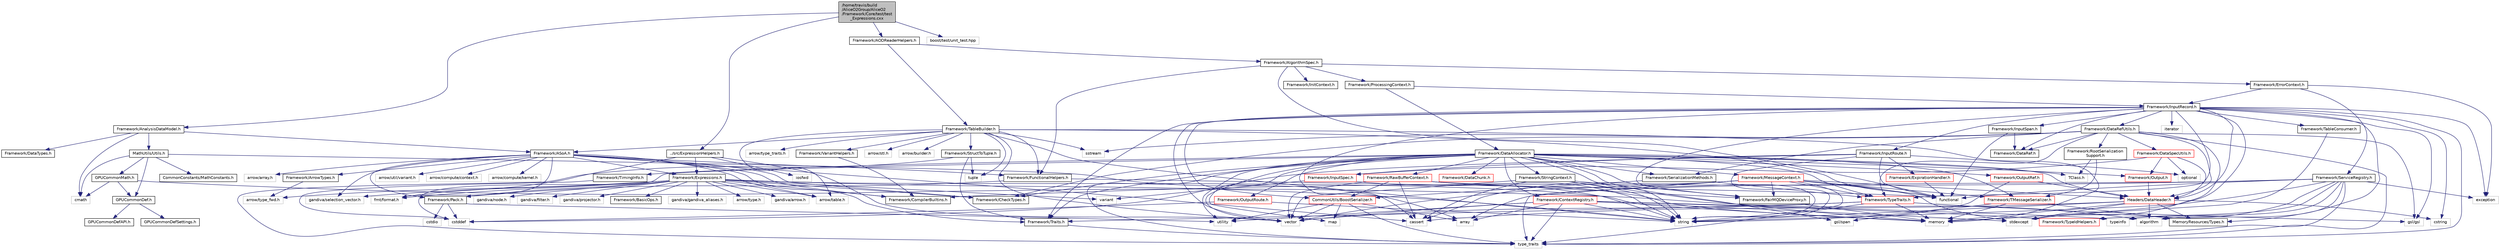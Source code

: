 digraph "/home/travis/build/AliceO2Group/AliceO2/Framework/Core/test/test_Expressions.cxx"
{
 // INTERACTIVE_SVG=YES
  bgcolor="transparent";
  edge [fontname="Helvetica",fontsize="10",labelfontname="Helvetica",labelfontsize="10"];
  node [fontname="Helvetica",fontsize="10",shape=record];
  Node0 [label="/home/travis/build\l/AliceO2Group/AliceO2\l/Framework/Core/test/test\l_Expressions.cxx",height=0.2,width=0.4,color="black", fillcolor="grey75", style="filled", fontcolor="black"];
  Node0 -> Node1 [color="midnightblue",fontsize="10",style="solid",fontname="Helvetica"];
  Node1 [label="../src/ExpressionHelpers.h",height=0.2,width=0.4,color="black",URL="$d1/d83/ExpressionHelpers_8h.html"];
  Node1 -> Node2 [color="midnightblue",fontsize="10",style="solid",fontname="Helvetica"];
  Node2 [label="Framework/Expressions.h",height=0.2,width=0.4,color="black",URL="$d0/d91/Expressions_8h.html"];
  Node2 -> Node3 [color="midnightblue",fontsize="10",style="solid",fontname="Helvetica"];
  Node3 [label="Framework/BasicOps.h",height=0.2,width=0.4,color="black",URL="$dd/dc2/BasicOps_8h.html"];
  Node2 -> Node4 [color="midnightblue",fontsize="10",style="solid",fontname="Helvetica"];
  Node4 [label="Framework/CompilerBuiltins.h",height=0.2,width=0.4,color="black",URL="$d9/de8/CompilerBuiltins_8h.html"];
  Node2 -> Node5 [color="midnightblue",fontsize="10",style="solid",fontname="Helvetica"];
  Node5 [label="Framework/Pack.h",height=0.2,width=0.4,color="black",URL="$dd/dce/Pack_8h.html"];
  Node5 -> Node6 [color="midnightblue",fontsize="10",style="solid",fontname="Helvetica"];
  Node6 [label="cstddef",height=0.2,width=0.4,color="grey75"];
  Node5 -> Node7 [color="midnightblue",fontsize="10",style="solid",fontname="Helvetica"];
  Node7 [label="utility",height=0.2,width=0.4,color="grey75"];
  Node5 -> Node8 [color="midnightblue",fontsize="10",style="solid",fontname="Helvetica"];
  Node8 [label="cstdio",height=0.2,width=0.4,color="grey75"];
  Node2 -> Node9 [color="midnightblue",fontsize="10",style="solid",fontname="Helvetica"];
  Node9 [label="Framework/CheckTypes.h",height=0.2,width=0.4,color="black",URL="$d1/d00/CheckTypes_8h.html"];
  Node2 -> Node10 [color="midnightblue",fontsize="10",style="solid",fontname="Helvetica"];
  Node10 [label="arrow/type_fwd.h",height=0.2,width=0.4,color="grey75"];
  Node2 -> Node11 [color="midnightblue",fontsize="10",style="solid",fontname="Helvetica"];
  Node11 [label="gandiva/gandiva_aliases.h",height=0.2,width=0.4,color="grey75"];
  Node2 -> Node12 [color="midnightblue",fontsize="10",style="solid",fontname="Helvetica"];
  Node12 [label="arrow/type.h",height=0.2,width=0.4,color="grey75"];
  Node2 -> Node13 [color="midnightblue",fontsize="10",style="solid",fontname="Helvetica"];
  Node13 [label="gandiva/arrow.h",height=0.2,width=0.4,color="grey75"];
  Node2 -> Node14 [color="midnightblue",fontsize="10",style="solid",fontname="Helvetica"];
  Node14 [label="arrow/table.h",height=0.2,width=0.4,color="grey75"];
  Node2 -> Node15 [color="midnightblue",fontsize="10",style="solid",fontname="Helvetica"];
  Node15 [label="gandiva/selection_vector.h",height=0.2,width=0.4,color="grey75"];
  Node2 -> Node16 [color="midnightblue",fontsize="10",style="solid",fontname="Helvetica"];
  Node16 [label="gandiva/node.h",height=0.2,width=0.4,color="grey75"];
  Node2 -> Node17 [color="midnightblue",fontsize="10",style="solid",fontname="Helvetica"];
  Node17 [label="gandiva/filter.h",height=0.2,width=0.4,color="grey75"];
  Node2 -> Node18 [color="midnightblue",fontsize="10",style="solid",fontname="Helvetica"];
  Node18 [label="gandiva/projector.h",height=0.2,width=0.4,color="grey75"];
  Node2 -> Node19 [color="midnightblue",fontsize="10",style="solid",fontname="Helvetica"];
  Node19 [label="fmt/format.h",height=0.2,width=0.4,color="grey75"];
  Node2 -> Node20 [color="midnightblue",fontsize="10",style="solid",fontname="Helvetica"];
  Node20 [label="variant",height=0.2,width=0.4,color="grey75"];
  Node2 -> Node21 [color="midnightblue",fontsize="10",style="solid",fontname="Helvetica"];
  Node21 [label="string",height=0.2,width=0.4,color="grey75"];
  Node2 -> Node22 [color="midnightblue",fontsize="10",style="solid",fontname="Helvetica"];
  Node22 [label="memory",height=0.2,width=0.4,color="grey75"];
  Node1 -> Node23 [color="midnightblue",fontsize="10",style="solid",fontname="Helvetica"];
  Node23 [label="vector",height=0.2,width=0.4,color="grey75"];
  Node1 -> Node24 [color="midnightblue",fontsize="10",style="solid",fontname="Helvetica"];
  Node24 [label="iosfwd",height=0.2,width=0.4,color="grey75"];
  Node1 -> Node19 [color="midnightblue",fontsize="10",style="solid",fontname="Helvetica"];
  Node0 -> Node25 [color="midnightblue",fontsize="10",style="solid",fontname="Helvetica"];
  Node25 [label="Framework/AnalysisDataModel.h",height=0.2,width=0.4,color="black",URL="$d2/d8c/AnalysisDataModel_8h.html"];
  Node25 -> Node26 [color="midnightblue",fontsize="10",style="solid",fontname="Helvetica"];
  Node26 [label="Framework/ASoA.h",height=0.2,width=0.4,color="black",URL="$de/d33/ASoA_8h.html"];
  Node26 -> Node5 [color="midnightblue",fontsize="10",style="solid",fontname="Helvetica"];
  Node26 -> Node9 [color="midnightblue",fontsize="10",style="solid",fontname="Helvetica"];
  Node26 -> Node27 [color="midnightblue",fontsize="10",style="solid",fontname="Helvetica"];
  Node27 [label="Framework/FunctionalHelpers.h",height=0.2,width=0.4,color="black",URL="$de/d9b/FunctionalHelpers_8h.html"];
  Node27 -> Node5 [color="midnightblue",fontsize="10",style="solid",fontname="Helvetica"];
  Node27 -> Node28 [color="midnightblue",fontsize="10",style="solid",fontname="Helvetica"];
  Node28 [label="functional",height=0.2,width=0.4,color="grey75"];
  Node26 -> Node4 [color="midnightblue",fontsize="10",style="solid",fontname="Helvetica"];
  Node26 -> Node29 [color="midnightblue",fontsize="10",style="solid",fontname="Helvetica"];
  Node29 [label="Framework/Traits.h",height=0.2,width=0.4,color="black",URL="$db/d31/Traits_8h.html"];
  Node29 -> Node30 [color="midnightblue",fontsize="10",style="solid",fontname="Helvetica"];
  Node30 [label="type_traits",height=0.2,width=0.4,color="grey75"];
  Node26 -> Node2 [color="midnightblue",fontsize="10",style="solid",fontname="Helvetica"];
  Node26 -> Node31 [color="midnightblue",fontsize="10",style="solid",fontname="Helvetica"];
  Node31 [label="Framework/ArrowTypes.h",height=0.2,width=0.4,color="black",URL="$d4/de7/ArrowTypes_8h.html"];
  Node31 -> Node10 [color="midnightblue",fontsize="10",style="solid",fontname="Helvetica"];
  Node26 -> Node14 [color="midnightblue",fontsize="10",style="solid",fontname="Helvetica"];
  Node26 -> Node32 [color="midnightblue",fontsize="10",style="solid",fontname="Helvetica"];
  Node32 [label="arrow/array.h",height=0.2,width=0.4,color="grey75"];
  Node26 -> Node33 [color="midnightblue",fontsize="10",style="solid",fontname="Helvetica"];
  Node33 [label="arrow/util/variant.h",height=0.2,width=0.4,color="grey75"];
  Node26 -> Node34 [color="midnightblue",fontsize="10",style="solid",fontname="Helvetica"];
  Node34 [label="arrow/compute/context.h",height=0.2,width=0.4,color="grey75"];
  Node26 -> Node35 [color="midnightblue",fontsize="10",style="solid",fontname="Helvetica"];
  Node35 [label="arrow/compute/kernel.h",height=0.2,width=0.4,color="grey75"];
  Node26 -> Node15 [color="midnightblue",fontsize="10",style="solid",fontname="Helvetica"];
  Node26 -> Node36 [color="midnightblue",fontsize="10",style="solid",fontname="Helvetica"];
  Node36 [label="cassert",height=0.2,width=0.4,color="grey75"];
  Node26 -> Node19 [color="midnightblue",fontsize="10",style="solid",fontname="Helvetica"];
  Node25 -> Node37 [color="midnightblue",fontsize="10",style="solid",fontname="Helvetica"];
  Node37 [label="MathUtils/Utils.h",height=0.2,width=0.4,color="black",URL="$d9/d52/Common_2MathUtils_2include_2MathUtils_2Utils_8h.html"];
  Node37 -> Node38 [color="midnightblue",fontsize="10",style="solid",fontname="Helvetica"];
  Node38 [label="array",height=0.2,width=0.4,color="grey75"];
  Node37 -> Node39 [color="midnightblue",fontsize="10",style="solid",fontname="Helvetica"];
  Node39 [label="cmath",height=0.2,width=0.4,color="grey75"];
  Node37 -> Node40 [color="midnightblue",fontsize="10",style="solid",fontname="Helvetica"];
  Node40 [label="GPUCommonDef.h",height=0.2,width=0.4,color="black",URL="$df/d21/GPUCommonDef_8h.html"];
  Node40 -> Node41 [color="midnightblue",fontsize="10",style="solid",fontname="Helvetica"];
  Node41 [label="GPUCommonDefSettings.h",height=0.2,width=0.4,color="black",URL="$d5/d93/GPUCommonDefSettings_8h.html"];
  Node40 -> Node42 [color="midnightblue",fontsize="10",style="solid",fontname="Helvetica"];
  Node42 [label="GPUCommonDefAPI.h",height=0.2,width=0.4,color="black",URL="$da/d5a/GPUCommonDefAPI_8h.html"];
  Node37 -> Node43 [color="midnightblue",fontsize="10",style="solid",fontname="Helvetica"];
  Node43 [label="GPUCommonMath.h",height=0.2,width=0.4,color="black",URL="$d6/da2/GPUCommonMath_8h.html"];
  Node43 -> Node40 [color="midnightblue",fontsize="10",style="solid",fontname="Helvetica"];
  Node43 -> Node39 [color="midnightblue",fontsize="10",style="solid",fontname="Helvetica"];
  Node43 -> Node44 [color="midnightblue",fontsize="10",style="solid",fontname="Helvetica"];
  Node44 [label="algorithm",height=0.2,width=0.4,color="grey75"];
  Node37 -> Node45 [color="midnightblue",fontsize="10",style="solid",fontname="Helvetica"];
  Node45 [label="CommonConstants/MathConstants.h",height=0.2,width=0.4,color="black",URL="$d6/d84/MathConstants_8h.html",tooltip="useful math constants "];
  Node25 -> Node39 [color="midnightblue",fontsize="10",style="solid",fontname="Helvetica"];
  Node25 -> Node46 [color="midnightblue",fontsize="10",style="solid",fontname="Helvetica"];
  Node46 [label="Framework/DataTypes.h",height=0.2,width=0.4,color="black",URL="$d2/d12/DataTypes_8h.html"];
  Node0 -> Node47 [color="midnightblue",fontsize="10",style="solid",fontname="Helvetica"];
  Node47 [label="Framework/AODReaderHelpers.h",height=0.2,width=0.4,color="black",URL="$da/d97/AODReaderHelpers_8h.html"];
  Node47 -> Node48 [color="midnightblue",fontsize="10",style="solid",fontname="Helvetica"];
  Node48 [label="Framework/TableBuilder.h",height=0.2,width=0.4,color="black",URL="$d5/d98/TableBuilder_8h.html"];
  Node48 -> Node26 [color="midnightblue",fontsize="10",style="solid",fontname="Helvetica"];
  Node48 -> Node49 [color="midnightblue",fontsize="10",style="solid",fontname="Helvetica"];
  Node49 [label="Framework/StructToTuple.h",height=0.2,width=0.4,color="black",URL="$db/d4f/StructToTuple_8h.html"];
  Node49 -> Node29 [color="midnightblue",fontsize="10",style="solid",fontname="Helvetica"];
  Node49 -> Node50 [color="midnightblue",fontsize="10",style="solid",fontname="Helvetica"];
  Node50 [label="tuple",height=0.2,width=0.4,color="grey75"];
  Node49 -> Node30 [color="midnightblue",fontsize="10",style="solid",fontname="Helvetica"];
  Node48 -> Node27 [color="midnightblue",fontsize="10",style="solid",fontname="Helvetica"];
  Node48 -> Node51 [color="midnightblue",fontsize="10",style="solid",fontname="Helvetica"];
  Node51 [label="Framework/VariantHelpers.h",height=0.2,width=0.4,color="black",URL="$d7/dbe/VariantHelpers_8h.html"];
  Node51 -> Node4 [color="midnightblue",fontsize="10",style="solid",fontname="Helvetica"];
  Node48 -> Node52 [color="midnightblue",fontsize="10",style="solid",fontname="Helvetica"];
  Node52 [label="arrow/type_traits.h",height=0.2,width=0.4,color="grey75"];
  Node48 -> Node53 [color="midnightblue",fontsize="10",style="solid",fontname="Helvetica"];
  Node53 [label="sstream",height=0.2,width=0.4,color="grey75"];
  Node48 -> Node54 [color="midnightblue",fontsize="10",style="solid",fontname="Helvetica"];
  Node54 [label="arrow/stl.h",height=0.2,width=0.4,color="grey75"];
  Node48 -> Node14 [color="midnightblue",fontsize="10",style="solid",fontname="Helvetica"];
  Node48 -> Node55 [color="midnightblue",fontsize="10",style="solid",fontname="Helvetica"];
  Node55 [label="arrow/builder.h",height=0.2,width=0.4,color="grey75"];
  Node48 -> Node28 [color="midnightblue",fontsize="10",style="solid",fontname="Helvetica"];
  Node48 -> Node23 [color="midnightblue",fontsize="10",style="solid",fontname="Helvetica"];
  Node48 -> Node21 [color="midnightblue",fontsize="10",style="solid",fontname="Helvetica"];
  Node48 -> Node22 [color="midnightblue",fontsize="10",style="solid",fontname="Helvetica"];
  Node48 -> Node50 [color="midnightblue",fontsize="10",style="solid",fontname="Helvetica"];
  Node47 -> Node56 [color="midnightblue",fontsize="10",style="solid",fontname="Helvetica"];
  Node56 [label="Framework/AlgorithmSpec.h",height=0.2,width=0.4,color="black",URL="$d0/d14/AlgorithmSpec_8h.html"];
  Node56 -> Node57 [color="midnightblue",fontsize="10",style="solid",fontname="Helvetica"];
  Node57 [label="Framework/ProcessingContext.h",height=0.2,width=0.4,color="black",URL="$de/d6a/ProcessingContext_8h.html"];
  Node57 -> Node58 [color="midnightblue",fontsize="10",style="solid",fontname="Helvetica"];
  Node58 [label="Framework/InputRecord.h",height=0.2,width=0.4,color="black",URL="$d6/d5c/InputRecord_8h.html"];
  Node58 -> Node59 [color="midnightblue",fontsize="10",style="solid",fontname="Helvetica"];
  Node59 [label="Framework/DataRef.h",height=0.2,width=0.4,color="black",URL="$d5/dfb/DataRef_8h.html"];
  Node58 -> Node60 [color="midnightblue",fontsize="10",style="solid",fontname="Helvetica"];
  Node60 [label="Framework/DataRefUtils.h",height=0.2,width=0.4,color="black",URL="$d5/db8/DataRefUtils_8h.html"];
  Node60 -> Node59 [color="midnightblue",fontsize="10",style="solid",fontname="Helvetica"];
  Node60 -> Node61 [color="midnightblue",fontsize="10",style="solid",fontname="Helvetica"];
  Node61 [label="Framework/RootSerialization\lSupport.h",height=0.2,width=0.4,color="black",URL="$db/dff/RootSerializationSupport_8h.html"];
  Node61 -> Node62 [color="midnightblue",fontsize="10",style="solid",fontname="Helvetica"];
  Node62 [label="Framework/TMessageSerializer.h",height=0.2,width=0.4,color="red",URL="$d8/d3c/TMessageSerializer_8h.html"];
  Node62 -> Node69 [color="midnightblue",fontsize="10",style="solid",fontname="Helvetica"];
  Node69 [label="gsl/span",height=0.2,width=0.4,color="grey75"];
  Node62 -> Node22 [color="midnightblue",fontsize="10",style="solid",fontname="Helvetica"];
  Node62 -> Node71 [color="midnightblue",fontsize="10",style="solid",fontname="Helvetica"];
  Node71 [label="MemoryResources/Types.h",height=0.2,width=0.4,color="black",URL="$d7/df8/Types_8h.html"];
  Node61 -> Node72 [color="midnightblue",fontsize="10",style="solid",fontname="Helvetica"];
  Node72 [label="TClass.h",height=0.2,width=0.4,color="grey75"];
  Node60 -> Node73 [color="midnightblue",fontsize="10",style="solid",fontname="Helvetica"];
  Node73 [label="Framework/SerializationMethods.h",height=0.2,width=0.4,color="black",URL="$d1/d53/SerializationMethods_8h.html",tooltip="Type wrappers for enfording a specific serialization method. "];
  Node73 -> Node74 [color="midnightblue",fontsize="10",style="solid",fontname="Helvetica"];
  Node74 [label="Framework/TypeTraits.h",height=0.2,width=0.4,color="red",URL="$d0/d95/TypeTraits_8h.html"];
  Node74 -> Node30 [color="midnightblue",fontsize="10",style="solid",fontname="Helvetica"];
  Node74 -> Node23 [color="midnightblue",fontsize="10",style="solid",fontname="Helvetica"];
  Node74 -> Node22 [color="midnightblue",fontsize="10",style="solid",fontname="Helvetica"];
  Node74 -> Node29 [color="midnightblue",fontsize="10",style="solid",fontname="Helvetica"];
  Node74 -> Node77 [color="midnightblue",fontsize="10",style="solid",fontname="Helvetica"];
  Node77 [label="gsl/gsl",height=0.2,width=0.4,color="grey75"];
  Node73 -> Node78 [color="midnightblue",fontsize="10",style="solid",fontname="Helvetica"];
  Node78 [label="CommonUtils/BoostSerializer.h",height=0.2,width=0.4,color="red",URL="$d7/d91/BoostSerializer_8h.html",tooltip="Templatised boost serializer/deserializer for containers and base types. "];
  Node78 -> Node7 [color="midnightblue",fontsize="10",style="solid",fontname="Helvetica"];
  Node78 -> Node30 [color="midnightblue",fontsize="10",style="solid",fontname="Helvetica"];
  Node78 -> Node38 [color="midnightblue",fontsize="10",style="solid",fontname="Helvetica"];
  Node78 -> Node23 [color="midnightblue",fontsize="10",style="solid",fontname="Helvetica"];
  Node78 -> Node80 [color="midnightblue",fontsize="10",style="solid",fontname="Helvetica"];
  Node80 [label="map",height=0.2,width=0.4,color="grey75"];
  Node60 -> Node90 [color="midnightblue",fontsize="10",style="solid",fontname="Helvetica"];
  Node90 [label="Framework/DataSpecUtils.h",height=0.2,width=0.4,color="red",URL="$d6/d68/DataSpecUtils_8h.html"];
  Node90 -> Node100 [color="midnightblue",fontsize="10",style="solid",fontname="Helvetica"];
  Node100 [label="Framework/InputSpec.h",height=0.2,width=0.4,color="red",URL="$d5/d3f/InputSpec_8h.html"];
  Node100 -> Node21 [color="midnightblue",fontsize="10",style="solid",fontname="Helvetica"];
  Node100 -> Node20 [color="midnightblue",fontsize="10",style="solid",fontname="Helvetica"];
  Node90 -> Node92 [color="midnightblue",fontsize="10",style="solid",fontname="Helvetica"];
  Node92 [label="Headers/DataHeader.h",height=0.2,width=0.4,color="red",URL="$dc/dcd/DataHeader_8h.html"];
  Node92 -> Node22 [color="midnightblue",fontsize="10",style="solid",fontname="Helvetica"];
  Node92 -> Node36 [color="midnightblue",fontsize="10",style="solid",fontname="Helvetica"];
  Node92 -> Node94 [color="midnightblue",fontsize="10",style="solid",fontname="Helvetica"];
  Node94 [label="cstring",height=0.2,width=0.4,color="grey75"];
  Node92 -> Node44 [color="midnightblue",fontsize="10",style="solid",fontname="Helvetica"];
  Node92 -> Node95 [color="midnightblue",fontsize="10",style="solid",fontname="Helvetica"];
  Node95 [label="stdexcept",height=0.2,width=0.4,color="grey75"];
  Node92 -> Node21 [color="midnightblue",fontsize="10",style="solid",fontname="Helvetica"];
  Node92 -> Node71 [color="midnightblue",fontsize="10",style="solid",fontname="Helvetica"];
  Node90 -> Node117 [color="midnightblue",fontsize="10",style="solid",fontname="Helvetica"];
  Node117 [label="Framework/Output.h",height=0.2,width=0.4,color="red",URL="$d3/ddf/Output_8h.html"];
  Node117 -> Node92 [color="midnightblue",fontsize="10",style="solid",fontname="Helvetica"];
  Node90 -> Node118 [color="midnightblue",fontsize="10",style="solid",fontname="Helvetica"];
  Node118 [label="optional",height=0.2,width=0.4,color="grey75"];
  Node60 -> Node74 [color="midnightblue",fontsize="10",style="solid",fontname="Helvetica"];
  Node60 -> Node92 [color="midnightblue",fontsize="10",style="solid",fontname="Helvetica"];
  Node60 -> Node9 [color="midnightblue",fontsize="10",style="solid",fontname="Helvetica"];
  Node60 -> Node77 [color="midnightblue",fontsize="10",style="solid",fontname="Helvetica"];
  Node60 -> Node95 [color="midnightblue",fontsize="10",style="solid",fontname="Helvetica"];
  Node60 -> Node53 [color="midnightblue",fontsize="10",style="solid",fontname="Helvetica"];
  Node60 -> Node30 [color="midnightblue",fontsize="10",style="solid",fontname="Helvetica"];
  Node58 -> Node119 [color="midnightblue",fontsize="10",style="solid",fontname="Helvetica"];
  Node119 [label="Framework/InputRoute.h",height=0.2,width=0.4,color="black",URL="$d5/d19/InputRoute_8h.html"];
  Node119 -> Node120 [color="midnightblue",fontsize="10",style="solid",fontname="Helvetica"];
  Node120 [label="Framework/ExpirationHandler.h",height=0.2,width=0.4,color="red",URL="$d2/dd9/ExpirationHandler_8h.html"];
  Node120 -> Node28 [color="midnightblue",fontsize="10",style="solid",fontname="Helvetica"];
  Node119 -> Node100 [color="midnightblue",fontsize="10",style="solid",fontname="Helvetica"];
  Node119 -> Node6 [color="midnightblue",fontsize="10",style="solid",fontname="Helvetica"];
  Node119 -> Node21 [color="midnightblue",fontsize="10",style="solid",fontname="Helvetica"];
  Node119 -> Node28 [color="midnightblue",fontsize="10",style="solid",fontname="Helvetica"];
  Node119 -> Node118 [color="midnightblue",fontsize="10",style="solid",fontname="Helvetica"];
  Node58 -> Node74 [color="midnightblue",fontsize="10",style="solid",fontname="Helvetica"];
  Node58 -> Node122 [color="midnightblue",fontsize="10",style="solid",fontname="Helvetica"];
  Node122 [label="Framework/InputSpan.h",height=0.2,width=0.4,color="black",URL="$da/d0f/InputSpan_8h.html"];
  Node122 -> Node59 [color="midnightblue",fontsize="10",style="solid",fontname="Helvetica"];
  Node122 -> Node28 [color="midnightblue",fontsize="10",style="solid",fontname="Helvetica"];
  Node58 -> Node123 [color="midnightblue",fontsize="10",style="solid",fontname="Helvetica"];
  Node123 [label="Framework/TableConsumer.h",height=0.2,width=0.4,color="black",URL="$dc/d03/TableConsumer_8h.html"];
  Node123 -> Node22 [color="midnightblue",fontsize="10",style="solid",fontname="Helvetica"];
  Node58 -> Node29 [color="midnightblue",fontsize="10",style="solid",fontname="Helvetica"];
  Node58 -> Node71 [color="midnightblue",fontsize="10",style="solid",fontname="Helvetica"];
  Node58 -> Node92 [color="midnightblue",fontsize="10",style="solid",fontname="Helvetica"];
  Node58 -> Node78 [color="midnightblue",fontsize="10",style="solid",fontname="Helvetica"];
  Node58 -> Node77 [color="midnightblue",fontsize="10",style="solid",fontname="Helvetica"];
  Node58 -> Node124 [color="midnightblue",fontsize="10",style="solid",fontname="Helvetica"];
  Node124 [label="iterator",height=0.2,width=0.4,color="grey75"];
  Node58 -> Node21 [color="midnightblue",fontsize="10",style="solid",fontname="Helvetica"];
  Node58 -> Node23 [color="midnightblue",fontsize="10",style="solid",fontname="Helvetica"];
  Node58 -> Node94 [color="midnightblue",fontsize="10",style="solid",fontname="Helvetica"];
  Node58 -> Node36 [color="midnightblue",fontsize="10",style="solid",fontname="Helvetica"];
  Node58 -> Node125 [color="midnightblue",fontsize="10",style="solid",fontname="Helvetica"];
  Node125 [label="exception",height=0.2,width=0.4,color="grey75"];
  Node58 -> Node22 [color="midnightblue",fontsize="10",style="solid",fontname="Helvetica"];
  Node58 -> Node30 [color="midnightblue",fontsize="10",style="solid",fontname="Helvetica"];
  Node57 -> Node126 [color="midnightblue",fontsize="10",style="solid",fontname="Helvetica"];
  Node126 [label="Framework/DataAllocator.h",height=0.2,width=0.4,color="black",URL="$d1/d28/DataAllocator_8h.html"];
  Node126 -> Node127 [color="midnightblue",fontsize="10",style="solid",fontname="Helvetica"];
  Node127 [label="Framework/ContextRegistry.h",height=0.2,width=0.4,color="red",URL="$df/d2f/ContextRegistry_8h.html"];
  Node127 -> Node128 [color="midnightblue",fontsize="10",style="solid",fontname="Helvetica"];
  Node128 [label="Framework/TypeIdHelpers.h",height=0.2,width=0.4,color="red",URL="$d2/d9a/TypeIdHelpers_8h.html"];
  Node127 -> Node131 [color="midnightblue",fontsize="10",style="solid",fontname="Helvetica"];
  Node131 [label="typeinfo",height=0.2,width=0.4,color="grey75"];
  Node127 -> Node30 [color="midnightblue",fontsize="10",style="solid",fontname="Helvetica"];
  Node127 -> Node21 [color="midnightblue",fontsize="10",style="solid",fontname="Helvetica"];
  Node127 -> Node95 [color="midnightblue",fontsize="10",style="solid",fontname="Helvetica"];
  Node127 -> Node23 [color="midnightblue",fontsize="10",style="solid",fontname="Helvetica"];
  Node127 -> Node7 [color="midnightblue",fontsize="10",style="solid",fontname="Helvetica"];
  Node127 -> Node38 [color="midnightblue",fontsize="10",style="solid",fontname="Helvetica"];
  Node126 -> Node133 [color="midnightblue",fontsize="10",style="solid",fontname="Helvetica"];
  Node133 [label="Framework/MessageContext.h",height=0.2,width=0.4,color="red",URL="$dc/dc4/MessageContext_8h.html"];
  Node133 -> Node136 [color="midnightblue",fontsize="10",style="solid",fontname="Helvetica"];
  Node136 [label="Framework/FairMQDeviceProxy.h",height=0.2,width=0.4,color="black",URL="$d8/d71/FairMQDeviceProxy_8h.html"];
  Node136 -> Node22 [color="midnightblue",fontsize="10",style="solid",fontname="Helvetica"];
  Node133 -> Node62 [color="midnightblue",fontsize="10",style="solid",fontname="Helvetica"];
  Node133 -> Node74 [color="midnightblue",fontsize="10",style="solid",fontname="Helvetica"];
  Node133 -> Node92 [color="midnightblue",fontsize="10",style="solid",fontname="Helvetica"];
  Node133 -> Node36 [color="midnightblue",fontsize="10",style="solid",fontname="Helvetica"];
  Node133 -> Node28 [color="midnightblue",fontsize="10",style="solid",fontname="Helvetica"];
  Node133 -> Node95 [color="midnightblue",fontsize="10",style="solid",fontname="Helvetica"];
  Node133 -> Node21 [color="midnightblue",fontsize="10",style="solid",fontname="Helvetica"];
  Node133 -> Node30 [color="midnightblue",fontsize="10",style="solid",fontname="Helvetica"];
  Node133 -> Node23 [color="midnightblue",fontsize="10",style="solid",fontname="Helvetica"];
  Node126 -> Node138 [color="midnightblue",fontsize="10",style="solid",fontname="Helvetica"];
  Node138 [label="Framework/StringContext.h",height=0.2,width=0.4,color="black",URL="$dd/df6/StringContext_8h.html"];
  Node138 -> Node136 [color="midnightblue",fontsize="10",style="solid",fontname="Helvetica"];
  Node138 -> Node23 [color="midnightblue",fontsize="10",style="solid",fontname="Helvetica"];
  Node138 -> Node36 [color="midnightblue",fontsize="10",style="solid",fontname="Helvetica"];
  Node138 -> Node21 [color="midnightblue",fontsize="10",style="solid",fontname="Helvetica"];
  Node138 -> Node22 [color="midnightblue",fontsize="10",style="solid",fontname="Helvetica"];
  Node126 -> Node139 [color="midnightblue",fontsize="10",style="solid",fontname="Helvetica"];
  Node139 [label="Framework/RawBufferContext.h",height=0.2,width=0.4,color="red",URL="$d8/d25/RawBufferContext_8h.html",tooltip=" "];
  Node139 -> Node136 [color="midnightblue",fontsize="10",style="solid",fontname="Helvetica"];
  Node139 -> Node78 [color="midnightblue",fontsize="10",style="solid",fontname="Helvetica"];
  Node139 -> Node23 [color="midnightblue",fontsize="10",style="solid",fontname="Helvetica"];
  Node139 -> Node36 [color="midnightblue",fontsize="10",style="solid",fontname="Helvetica"];
  Node139 -> Node21 [color="midnightblue",fontsize="10",style="solid",fontname="Helvetica"];
  Node139 -> Node22 [color="midnightblue",fontsize="10",style="solid",fontname="Helvetica"];
  Node126 -> Node117 [color="midnightblue",fontsize="10",style="solid",fontname="Helvetica"];
  Node126 -> Node141 [color="midnightblue",fontsize="10",style="solid",fontname="Helvetica"];
  Node141 [label="Framework/OutputRef.h",height=0.2,width=0.4,color="red",URL="$d6/d5a/OutputRef_8h.html"];
  Node141 -> Node92 [color="midnightblue",fontsize="10",style="solid",fontname="Helvetica"];
  Node141 -> Node21 [color="midnightblue",fontsize="10",style="solid",fontname="Helvetica"];
  Node126 -> Node142 [color="midnightblue",fontsize="10",style="solid",fontname="Helvetica"];
  Node142 [label="Framework/OutputRoute.h",height=0.2,width=0.4,color="red",URL="$d6/df4/OutputRoute_8h.html"];
  Node142 -> Node6 [color="midnightblue",fontsize="10",style="solid",fontname="Helvetica"];
  Node142 -> Node21 [color="midnightblue",fontsize="10",style="solid",fontname="Helvetica"];
  Node126 -> Node143 [color="midnightblue",fontsize="10",style="solid",fontname="Helvetica"];
  Node143 [label="Framework/DataChunk.h",height=0.2,width=0.4,color="red",URL="$d7/d31/DataChunk_8h.html"];
  Node126 -> Node136 [color="midnightblue",fontsize="10",style="solid",fontname="Helvetica"];
  Node126 -> Node144 [color="midnightblue",fontsize="10",style="solid",fontname="Helvetica"];
  Node144 [label="Framework/TimingInfo.h",height=0.2,width=0.4,color="black",URL="$da/d2b/TimingInfo_8h.html"];
  Node144 -> Node6 [color="midnightblue",fontsize="10",style="solid",fontname="Helvetica"];
  Node126 -> Node62 [color="midnightblue",fontsize="10",style="solid",fontname="Helvetica"];
  Node126 -> Node74 [color="midnightblue",fontsize="10",style="solid",fontname="Helvetica"];
  Node126 -> Node29 [color="midnightblue",fontsize="10",style="solid",fontname="Helvetica"];
  Node126 -> Node73 [color="midnightblue",fontsize="10",style="solid",fontname="Helvetica"];
  Node126 -> Node9 [color="midnightblue",fontsize="10",style="solid",fontname="Helvetica"];
  Node126 -> Node92 [color="midnightblue",fontsize="10",style="solid",fontname="Helvetica"];
  Node126 -> Node72 [color="midnightblue",fontsize="10",style="solid",fontname="Helvetica"];
  Node126 -> Node69 [color="midnightblue",fontsize="10",style="solid",fontname="Helvetica"];
  Node126 -> Node23 [color="midnightblue",fontsize="10",style="solid",fontname="Helvetica"];
  Node126 -> Node80 [color="midnightblue",fontsize="10",style="solid",fontname="Helvetica"];
  Node126 -> Node21 [color="midnightblue",fontsize="10",style="solid",fontname="Helvetica"];
  Node126 -> Node7 [color="midnightblue",fontsize="10",style="solid",fontname="Helvetica"];
  Node126 -> Node30 [color="midnightblue",fontsize="10",style="solid",fontname="Helvetica"];
  Node126 -> Node6 [color="midnightblue",fontsize="10",style="solid",fontname="Helvetica"];
  Node56 -> Node145 [color="midnightblue",fontsize="10",style="solid",fontname="Helvetica"];
  Node145 [label="Framework/ErrorContext.h",height=0.2,width=0.4,color="black",URL="$d7/dad/ErrorContext_8h.html"];
  Node145 -> Node58 [color="midnightblue",fontsize="10",style="solid",fontname="Helvetica"];
  Node145 -> Node146 [color="midnightblue",fontsize="10",style="solid",fontname="Helvetica"];
  Node146 [label="Framework/ServiceRegistry.h",height=0.2,width=0.4,color="black",URL="$d8/d17/ServiceRegistry_8h.html"];
  Node146 -> Node4 [color="midnightblue",fontsize="10",style="solid",fontname="Helvetica"];
  Node146 -> Node128 [color="midnightblue",fontsize="10",style="solid",fontname="Helvetica"];
  Node146 -> Node44 [color="midnightblue",fontsize="10",style="solid",fontname="Helvetica"];
  Node146 -> Node38 [color="midnightblue",fontsize="10",style="solid",fontname="Helvetica"];
  Node146 -> Node125 [color="midnightblue",fontsize="10",style="solid",fontname="Helvetica"];
  Node146 -> Node28 [color="midnightblue",fontsize="10",style="solid",fontname="Helvetica"];
  Node146 -> Node21 [color="midnightblue",fontsize="10",style="solid",fontname="Helvetica"];
  Node146 -> Node30 [color="midnightblue",fontsize="10",style="solid",fontname="Helvetica"];
  Node146 -> Node131 [color="midnightblue",fontsize="10",style="solid",fontname="Helvetica"];
  Node146 -> Node95 [color="midnightblue",fontsize="10",style="solid",fontname="Helvetica"];
  Node145 -> Node125 [color="midnightblue",fontsize="10",style="solid",fontname="Helvetica"];
  Node56 -> Node147 [color="midnightblue",fontsize="10",style="solid",fontname="Helvetica"];
  Node147 [label="Framework/InitContext.h",height=0.2,width=0.4,color="black",URL="$d4/d2b/InitContext_8h.html"];
  Node56 -> Node27 [color="midnightblue",fontsize="10",style="solid",fontname="Helvetica"];
  Node56 -> Node28 [color="midnightblue",fontsize="10",style="solid",fontname="Helvetica"];
  Node0 -> Node148 [color="midnightblue",fontsize="10",style="solid",fontname="Helvetica"];
  Node148 [label="boost/test/unit_test.hpp",height=0.2,width=0.4,color="grey75"];
}
